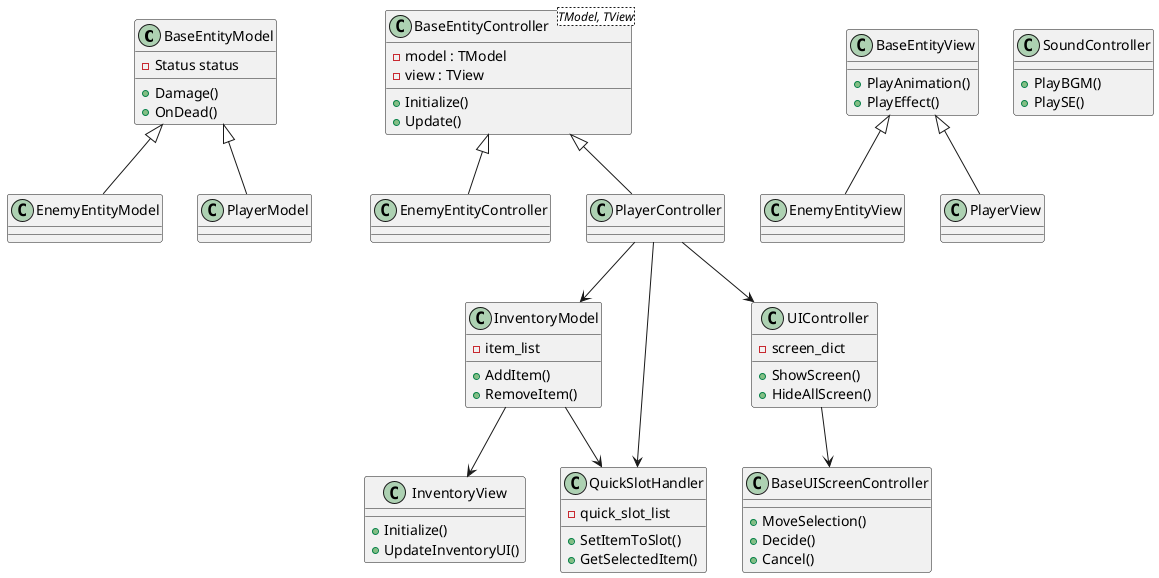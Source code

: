 @startuml
' Entity系
class BaseEntityModel {
  - Status status
  + Damage()
  + OnDead()
}

class BaseEntityController<TModel, TView> {
  - model : TModel
  - view : TView
  + Initialize()
  + Update()
}

class BaseEntityView {
  + PlayAnimation()
  + PlayEffect()
}

BaseEntityModel <|-- EnemyEntityModel
BaseEntityController <|-- EnemyEntityController
BaseEntityView <|-- EnemyEntityView

BaseEntityModel <|-- PlayerModel
BaseEntityController <|-- PlayerController
BaseEntityView <|-- PlayerView

' Inventory系
class InventoryModel {
  - item_list
  + AddItem()
  + RemoveItem()
}

class InventoryView {
  + Initialize()
  + UpdateInventoryUI()
}

class QuickSlotHandler {
  - quick_slot_list
  + SetItemToSlot()
  + GetSelectedItem()
}

' UI系
class UIController {
  - screen_dict
  + ShowScreen()
  + HideAllScreen()
}

class BaseUIScreenController {
  + MoveSelection()
  + Decide()
  + Cancel()
}

' Sound系
class SoundController {
  + PlayBGM()
  + PlaySE()
}

' 関係線
PlayerController --> InventoryModel
PlayerController --> QuickSlotHandler
PlayerController --> UIController

InventoryModel --> InventoryView
InventoryModel --> QuickSlotHandler

UIController --> BaseUIScreenController
@enduml